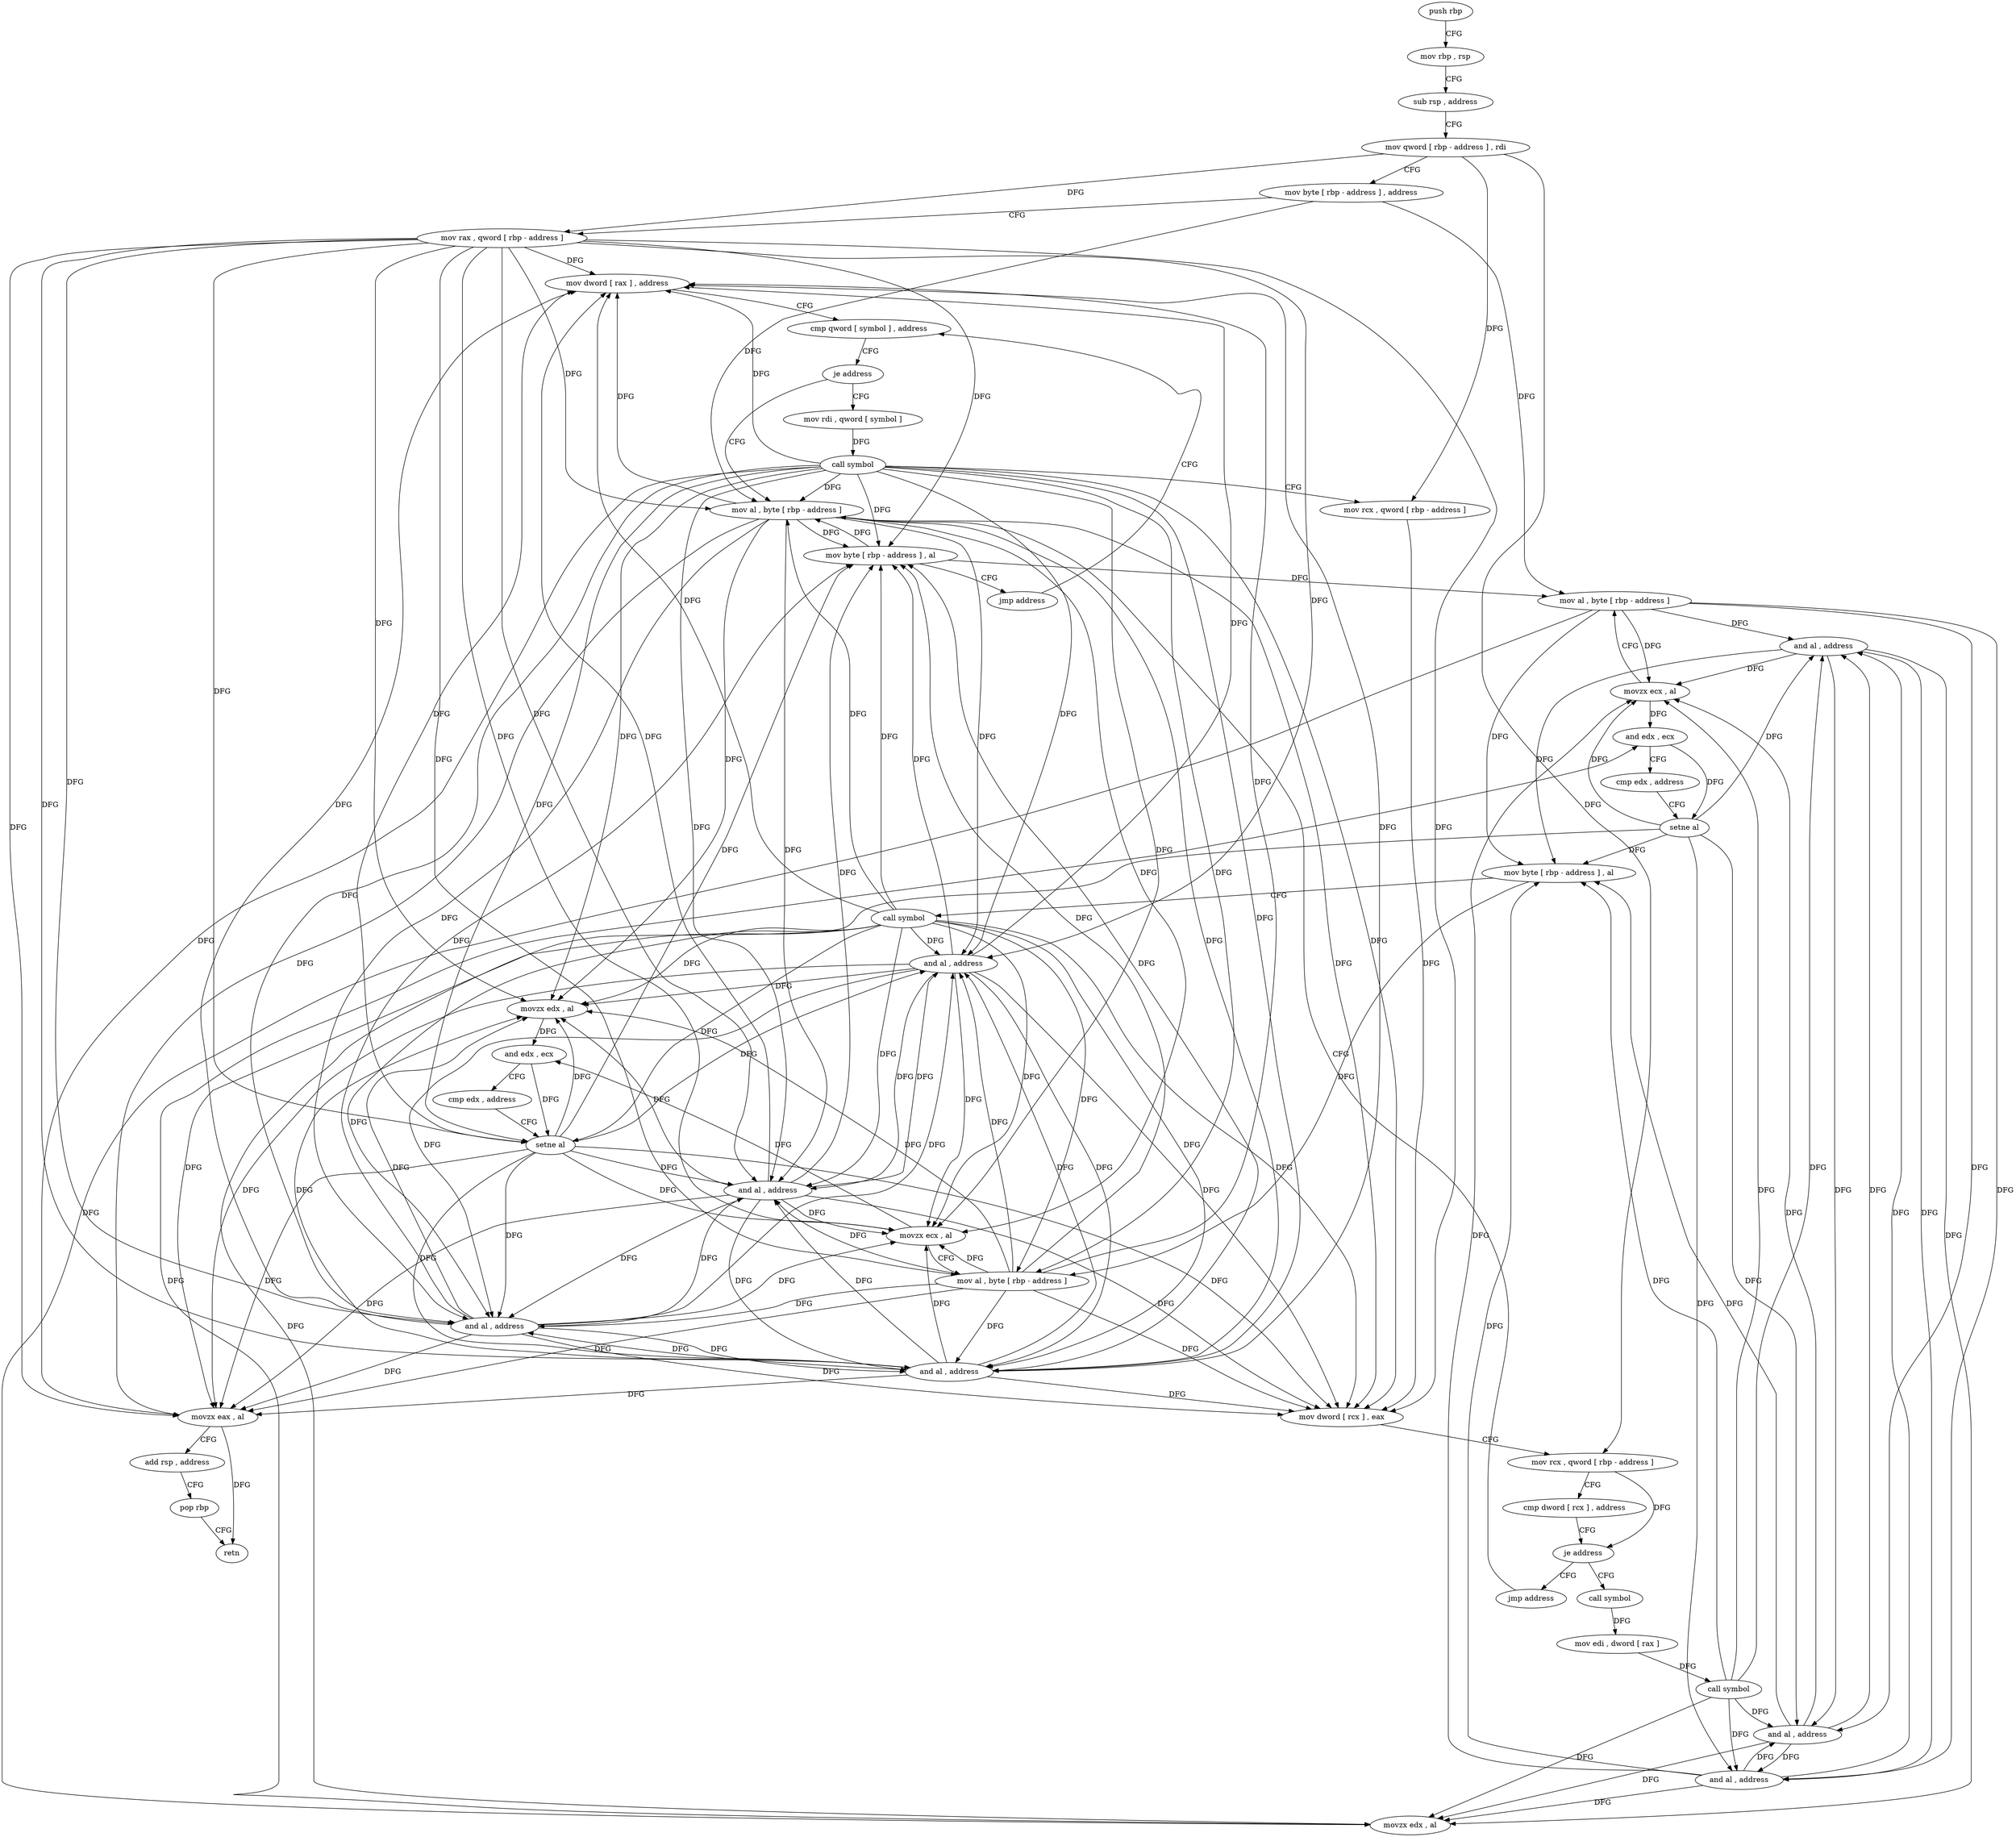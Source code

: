 digraph "func" {
"4218080" [label = "push rbp" ]
"4218081" [label = "mov rbp , rsp" ]
"4218084" [label = "sub rsp , address" ]
"4218088" [label = "mov qword [ rbp - address ] , rdi" ]
"4218092" [label = "mov byte [ rbp - address ] , address" ]
"4218096" [label = "mov rax , qword [ rbp - address ]" ]
"4218100" [label = "mov dword [ rax ] , address" ]
"4218106" [label = "cmp qword [ symbol ] , address" ]
"4218232" [label = "mov al , byte [ rbp - address ]" ]
"4218235" [label = "and al , address" ]
"4218237" [label = "movzx eax , al" ]
"4218240" [label = "add rsp , address" ]
"4218244" [label = "pop rbp" ]
"4218245" [label = "retn" ]
"4218121" [label = "mov rdi , qword [ symbol ]" ]
"4218129" [label = "call symbol" ]
"4218134" [label = "mov rcx , qword [ rbp - address ]" ]
"4218138" [label = "mov dword [ rcx ] , eax" ]
"4218140" [label = "mov rcx , qword [ rbp - address ]" ]
"4218144" [label = "cmp dword [ rcx ] , address" ]
"4218147" [label = "je address" ]
"4218158" [label = "call symbol" ]
"4218153" [label = "jmp address" ]
"4218163" [label = "mov edi , dword [ rax ]" ]
"4218165" [label = "call symbol" ]
"4218170" [label = "and al , address" ]
"4218172" [label = "movzx ecx , al" ]
"4218175" [label = "mov al , byte [ rbp - address ]" ]
"4218178" [label = "and al , address" ]
"4218180" [label = "movzx edx , al" ]
"4218183" [label = "and edx , ecx" ]
"4218185" [label = "cmp edx , address" ]
"4218188" [label = "setne al" ]
"4218191" [label = "and al , address" ]
"4218193" [label = "mov byte [ rbp - address ] , al" ]
"4218196" [label = "call symbol" ]
"4218201" [label = "and al , address" ]
"4218203" [label = "movzx ecx , al" ]
"4218206" [label = "mov al , byte [ rbp - address ]" ]
"4218209" [label = "and al , address" ]
"4218211" [label = "movzx edx , al" ]
"4218214" [label = "and edx , ecx" ]
"4218216" [label = "cmp edx , address" ]
"4218219" [label = "setne al" ]
"4218222" [label = "and al , address" ]
"4218224" [label = "mov byte [ rbp - address ] , al" ]
"4218227" [label = "jmp address" ]
"4218115" [label = "je address" ]
"4218080" -> "4218081" [ label = "CFG" ]
"4218081" -> "4218084" [ label = "CFG" ]
"4218084" -> "4218088" [ label = "CFG" ]
"4218088" -> "4218092" [ label = "CFG" ]
"4218088" -> "4218096" [ label = "DFG" ]
"4218088" -> "4218134" [ label = "DFG" ]
"4218088" -> "4218140" [ label = "DFG" ]
"4218092" -> "4218096" [ label = "CFG" ]
"4218092" -> "4218232" [ label = "DFG" ]
"4218092" -> "4218175" [ label = "DFG" ]
"4218096" -> "4218100" [ label = "DFG" ]
"4218096" -> "4218232" [ label = "DFG" ]
"4218096" -> "4218235" [ label = "DFG" ]
"4218096" -> "4218237" [ label = "DFG" ]
"4218096" -> "4218138" [ label = "DFG" ]
"4218096" -> "4218201" [ label = "DFG" ]
"4218096" -> "4218203" [ label = "DFG" ]
"4218096" -> "4218206" [ label = "DFG" ]
"4218096" -> "4218209" [ label = "DFG" ]
"4218096" -> "4218211" [ label = "DFG" ]
"4218096" -> "4218219" [ label = "DFG" ]
"4218096" -> "4218222" [ label = "DFG" ]
"4218096" -> "4218224" [ label = "DFG" ]
"4218100" -> "4218106" [ label = "CFG" ]
"4218106" -> "4218115" [ label = "CFG" ]
"4218232" -> "4218235" [ label = "DFG" ]
"4218232" -> "4218100" [ label = "DFG" ]
"4218232" -> "4218237" [ label = "DFG" ]
"4218232" -> "4218138" [ label = "DFG" ]
"4218232" -> "4218201" [ label = "DFG" ]
"4218232" -> "4218203" [ label = "DFG" ]
"4218232" -> "4218209" [ label = "DFG" ]
"4218232" -> "4218211" [ label = "DFG" ]
"4218232" -> "4218222" [ label = "DFG" ]
"4218232" -> "4218224" [ label = "DFG" ]
"4218235" -> "4218237" [ label = "DFG" ]
"4218235" -> "4218100" [ label = "DFG" ]
"4218235" -> "4218138" [ label = "DFG" ]
"4218235" -> "4218201" [ label = "DFG" ]
"4218235" -> "4218203" [ label = "DFG" ]
"4218235" -> "4218209" [ label = "DFG" ]
"4218235" -> "4218211" [ label = "DFG" ]
"4218235" -> "4218222" [ label = "DFG" ]
"4218235" -> "4218224" [ label = "DFG" ]
"4218237" -> "4218240" [ label = "CFG" ]
"4218237" -> "4218245" [ label = "DFG" ]
"4218240" -> "4218244" [ label = "CFG" ]
"4218244" -> "4218245" [ label = "CFG" ]
"4218121" -> "4218129" [ label = "DFG" ]
"4218129" -> "4218134" [ label = "CFG" ]
"4218129" -> "4218100" [ label = "DFG" ]
"4218129" -> "4218235" [ label = "DFG" ]
"4218129" -> "4218237" [ label = "DFG" ]
"4218129" -> "4218232" [ label = "DFG" ]
"4218129" -> "4218138" [ label = "DFG" ]
"4218129" -> "4218201" [ label = "DFG" ]
"4218129" -> "4218203" [ label = "DFG" ]
"4218129" -> "4218206" [ label = "DFG" ]
"4218129" -> "4218209" [ label = "DFG" ]
"4218129" -> "4218211" [ label = "DFG" ]
"4218129" -> "4218219" [ label = "DFG" ]
"4218129" -> "4218222" [ label = "DFG" ]
"4218129" -> "4218224" [ label = "DFG" ]
"4218134" -> "4218138" [ label = "DFG" ]
"4218138" -> "4218140" [ label = "CFG" ]
"4218140" -> "4218144" [ label = "CFG" ]
"4218140" -> "4218147" [ label = "DFG" ]
"4218144" -> "4218147" [ label = "CFG" ]
"4218147" -> "4218158" [ label = "CFG" ]
"4218147" -> "4218153" [ label = "CFG" ]
"4218158" -> "4218163" [ label = "DFG" ]
"4218153" -> "4218232" [ label = "CFG" ]
"4218163" -> "4218165" [ label = "DFG" ]
"4218165" -> "4218170" [ label = "DFG" ]
"4218165" -> "4218172" [ label = "DFG" ]
"4218165" -> "4218178" [ label = "DFG" ]
"4218165" -> "4218180" [ label = "DFG" ]
"4218165" -> "4218191" [ label = "DFG" ]
"4218165" -> "4218193" [ label = "DFG" ]
"4218170" -> "4218172" [ label = "DFG" ]
"4218170" -> "4218178" [ label = "DFG" ]
"4218170" -> "4218180" [ label = "DFG" ]
"4218170" -> "4218191" [ label = "DFG" ]
"4218170" -> "4218193" [ label = "DFG" ]
"4218172" -> "4218175" [ label = "CFG" ]
"4218172" -> "4218183" [ label = "DFG" ]
"4218175" -> "4218178" [ label = "DFG" ]
"4218175" -> "4218170" [ label = "DFG" ]
"4218175" -> "4218172" [ label = "DFG" ]
"4218175" -> "4218180" [ label = "DFG" ]
"4218175" -> "4218191" [ label = "DFG" ]
"4218175" -> "4218193" [ label = "DFG" ]
"4218178" -> "4218180" [ label = "DFG" ]
"4218178" -> "4218170" [ label = "DFG" ]
"4218178" -> "4218172" [ label = "DFG" ]
"4218178" -> "4218191" [ label = "DFG" ]
"4218178" -> "4218193" [ label = "DFG" ]
"4218180" -> "4218183" [ label = "DFG" ]
"4218183" -> "4218185" [ label = "CFG" ]
"4218183" -> "4218188" [ label = "DFG" ]
"4218185" -> "4218188" [ label = "CFG" ]
"4218188" -> "4218191" [ label = "DFG" ]
"4218188" -> "4218170" [ label = "DFG" ]
"4218188" -> "4218172" [ label = "DFG" ]
"4218188" -> "4218178" [ label = "DFG" ]
"4218188" -> "4218180" [ label = "DFG" ]
"4218188" -> "4218193" [ label = "DFG" ]
"4218191" -> "4218193" [ label = "DFG" ]
"4218191" -> "4218170" [ label = "DFG" ]
"4218191" -> "4218172" [ label = "DFG" ]
"4218191" -> "4218178" [ label = "DFG" ]
"4218191" -> "4218180" [ label = "DFG" ]
"4218193" -> "4218196" [ label = "CFG" ]
"4218193" -> "4218206" [ label = "DFG" ]
"4218196" -> "4218201" [ label = "DFG" ]
"4218196" -> "4218100" [ label = "DFG" ]
"4218196" -> "4218235" [ label = "DFG" ]
"4218196" -> "4218237" [ label = "DFG" ]
"4218196" -> "4218138" [ label = "DFG" ]
"4218196" -> "4218232" [ label = "DFG" ]
"4218196" -> "4218203" [ label = "DFG" ]
"4218196" -> "4218206" [ label = "DFG" ]
"4218196" -> "4218209" [ label = "DFG" ]
"4218196" -> "4218211" [ label = "DFG" ]
"4218196" -> "4218219" [ label = "DFG" ]
"4218196" -> "4218222" [ label = "DFG" ]
"4218196" -> "4218224" [ label = "DFG" ]
"4218201" -> "4218203" [ label = "DFG" ]
"4218201" -> "4218100" [ label = "DFG" ]
"4218201" -> "4218235" [ label = "DFG" ]
"4218201" -> "4218237" [ label = "DFG" ]
"4218201" -> "4218138" [ label = "DFG" ]
"4218201" -> "4218209" [ label = "DFG" ]
"4218201" -> "4218211" [ label = "DFG" ]
"4218201" -> "4218222" [ label = "DFG" ]
"4218201" -> "4218224" [ label = "DFG" ]
"4218203" -> "4218206" [ label = "CFG" ]
"4218203" -> "4218214" [ label = "DFG" ]
"4218206" -> "4218209" [ label = "DFG" ]
"4218206" -> "4218100" [ label = "DFG" ]
"4218206" -> "4218235" [ label = "DFG" ]
"4218206" -> "4218237" [ label = "DFG" ]
"4218206" -> "4218138" [ label = "DFG" ]
"4218206" -> "4218201" [ label = "DFG" ]
"4218206" -> "4218203" [ label = "DFG" ]
"4218206" -> "4218211" [ label = "DFG" ]
"4218206" -> "4218222" [ label = "DFG" ]
"4218206" -> "4218224" [ label = "DFG" ]
"4218209" -> "4218211" [ label = "DFG" ]
"4218209" -> "4218100" [ label = "DFG" ]
"4218209" -> "4218235" [ label = "DFG" ]
"4218209" -> "4218237" [ label = "DFG" ]
"4218209" -> "4218138" [ label = "DFG" ]
"4218209" -> "4218201" [ label = "DFG" ]
"4218209" -> "4218203" [ label = "DFG" ]
"4218209" -> "4218222" [ label = "DFG" ]
"4218209" -> "4218224" [ label = "DFG" ]
"4218211" -> "4218214" [ label = "DFG" ]
"4218214" -> "4218216" [ label = "CFG" ]
"4218214" -> "4218219" [ label = "DFG" ]
"4218216" -> "4218219" [ label = "CFG" ]
"4218219" -> "4218222" [ label = "DFG" ]
"4218219" -> "4218100" [ label = "DFG" ]
"4218219" -> "4218235" [ label = "DFG" ]
"4218219" -> "4218237" [ label = "DFG" ]
"4218219" -> "4218138" [ label = "DFG" ]
"4218219" -> "4218201" [ label = "DFG" ]
"4218219" -> "4218203" [ label = "DFG" ]
"4218219" -> "4218209" [ label = "DFG" ]
"4218219" -> "4218211" [ label = "DFG" ]
"4218219" -> "4218224" [ label = "DFG" ]
"4218222" -> "4218224" [ label = "DFG" ]
"4218222" -> "4218100" [ label = "DFG" ]
"4218222" -> "4218235" [ label = "DFG" ]
"4218222" -> "4218237" [ label = "DFG" ]
"4218222" -> "4218138" [ label = "DFG" ]
"4218222" -> "4218201" [ label = "DFG" ]
"4218222" -> "4218203" [ label = "DFG" ]
"4218222" -> "4218209" [ label = "DFG" ]
"4218222" -> "4218211" [ label = "DFG" ]
"4218224" -> "4218227" [ label = "CFG" ]
"4218224" -> "4218232" [ label = "DFG" ]
"4218224" -> "4218175" [ label = "DFG" ]
"4218227" -> "4218106" [ label = "CFG" ]
"4218115" -> "4218232" [ label = "CFG" ]
"4218115" -> "4218121" [ label = "CFG" ]
}
